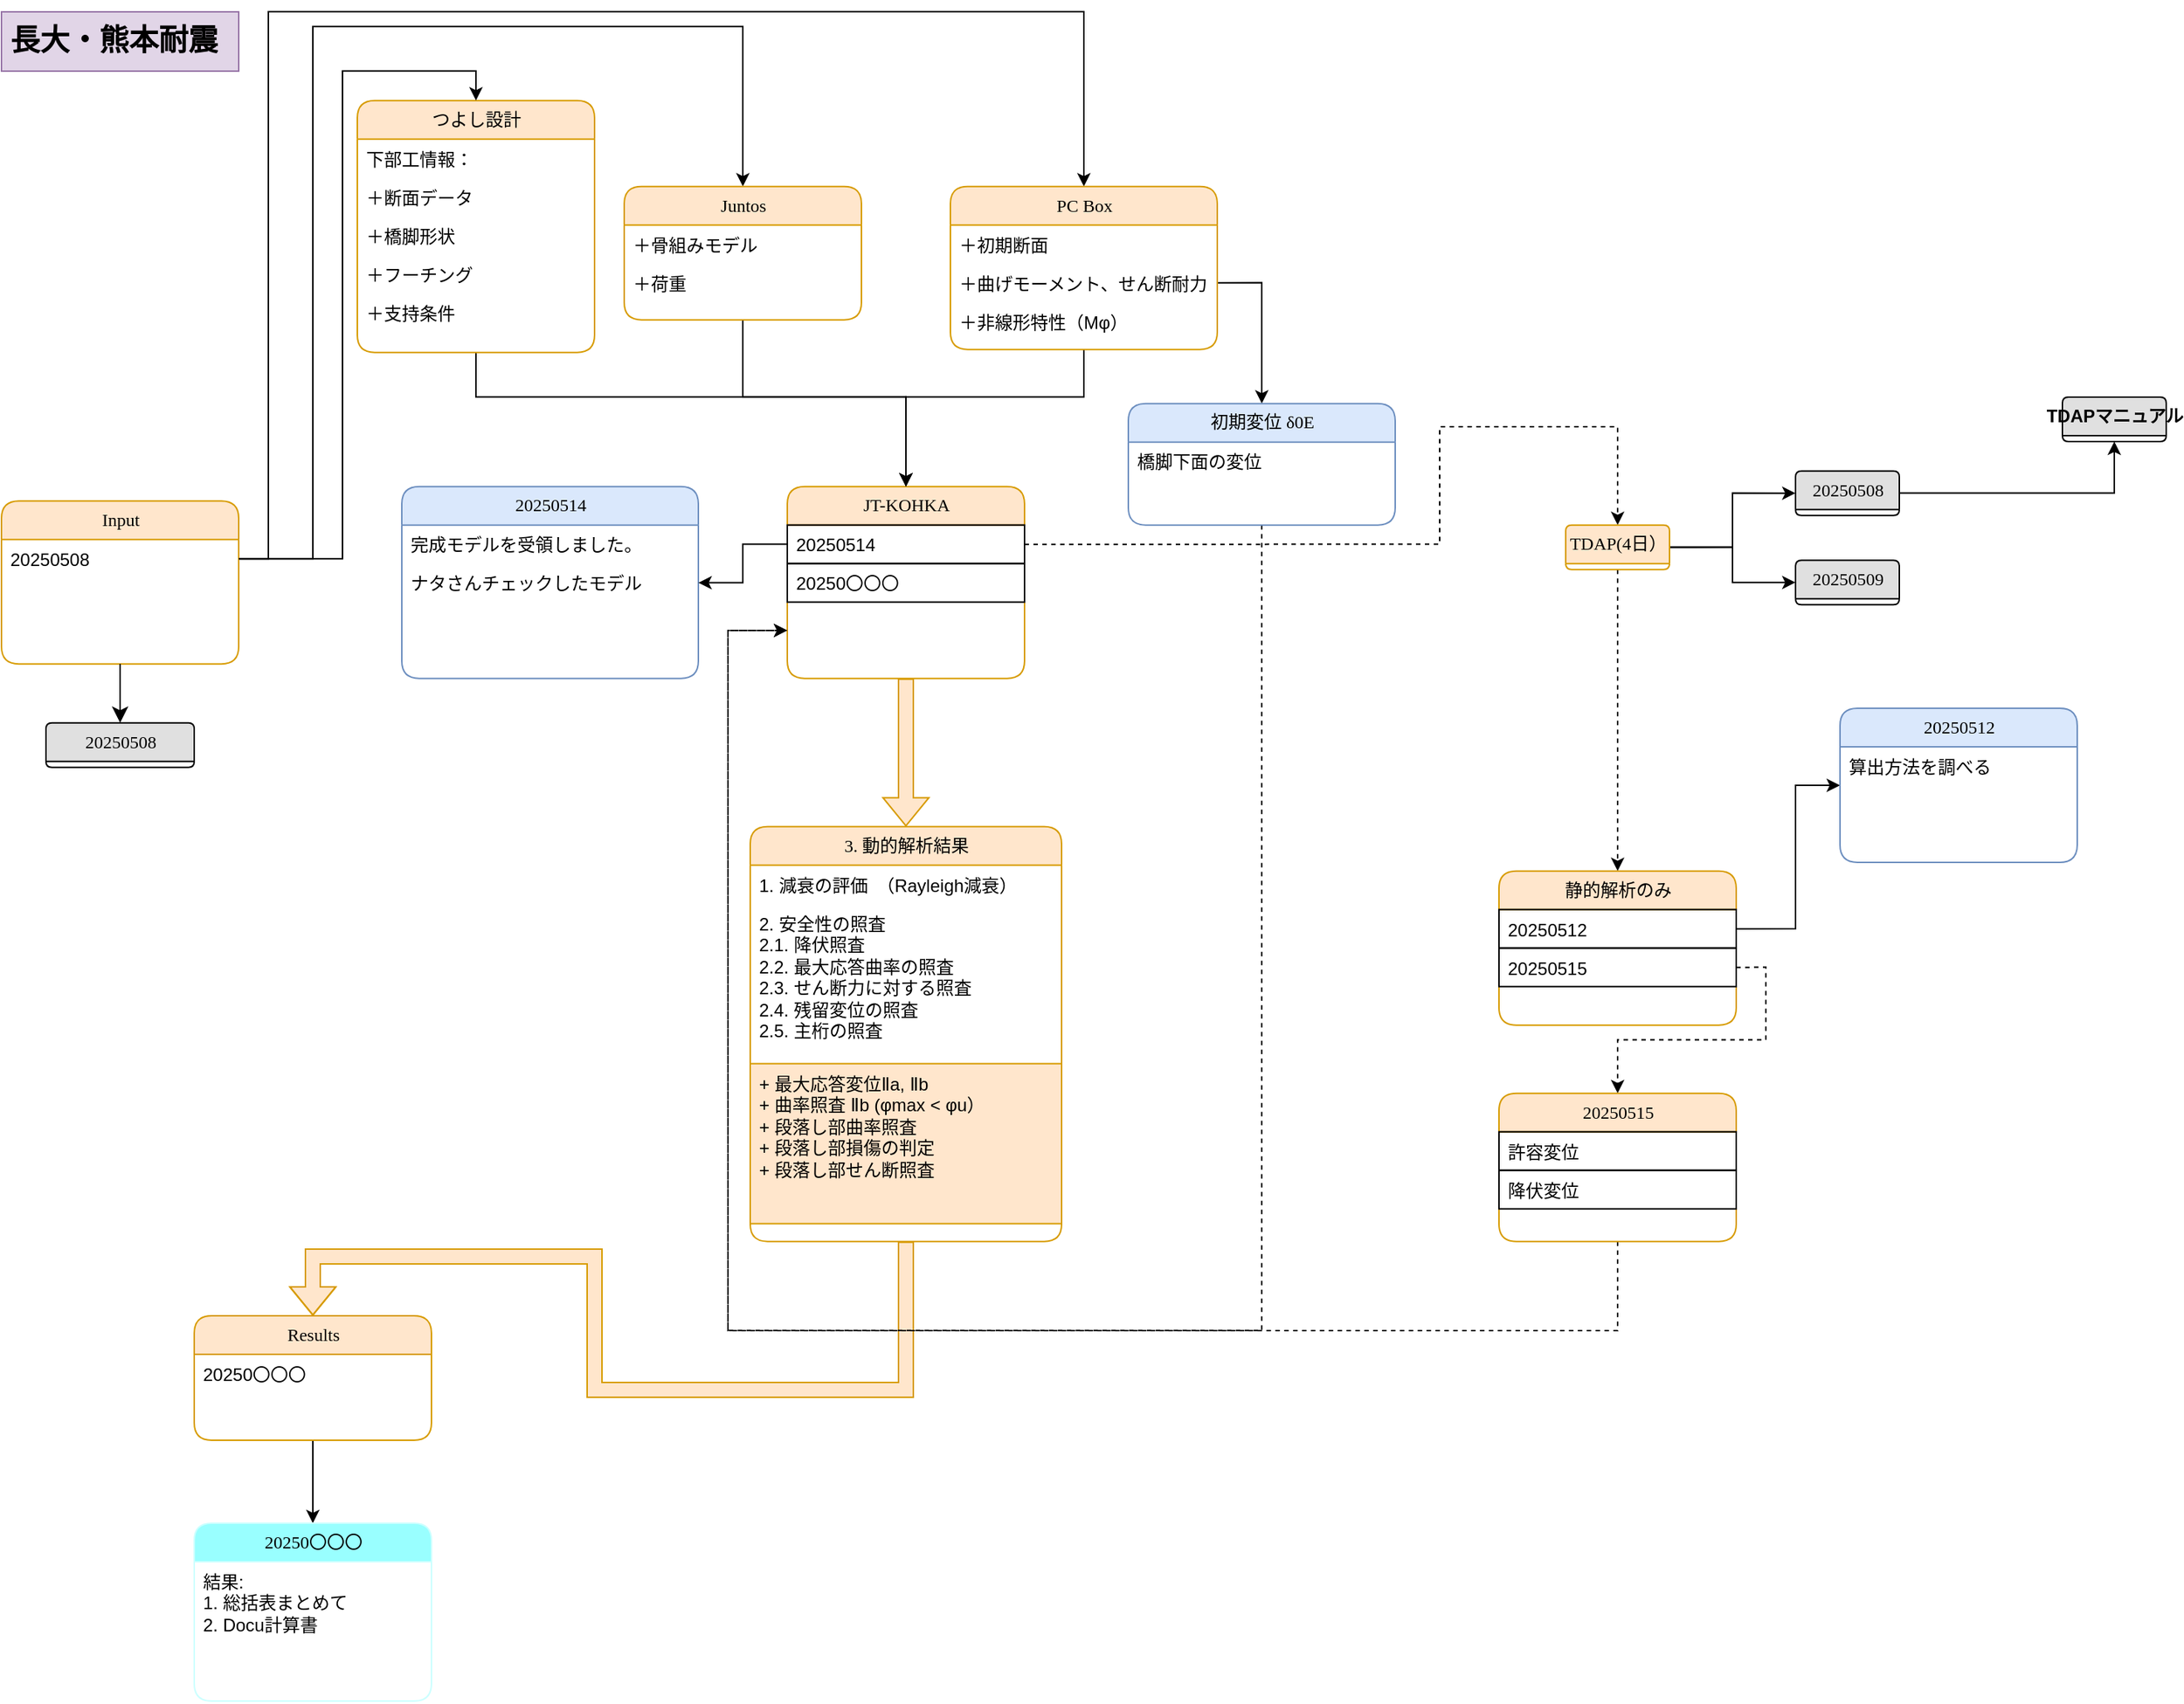 <mxfile version="27.0.5">
  <diagram name="Page-1" id="8378b5f6-a2b2-b727-a746-972ab9d02e00">
    <mxGraphModel dx="2107" dy="846" grid="1" gridSize="10" guides="1" tooltips="1" connect="1" arrows="1" fold="1" page="1" pageScale="1.5" pageWidth="1169" pageHeight="827" background="none" math="0" shadow="0">
      <root>
        <mxCell id="0" />
        <mxCell id="1" parent="0" />
        <mxCell id="7GXzpe08TrqEnxRHHlQo-3" value="" style="edgeStyle=orthogonalEdgeStyle;rounded=0;orthogonalLoop=1;jettySize=auto;html=1;entryX=0.5;entryY=0;entryDx=0;entryDy=0;exitX=1;exitY=0.5;exitDx=0;exitDy=0;" edge="1" parent="1" source="PKwba_ZCbJq4WHA7hHal-280" target="7GXzpe08TrqEnxRHHlQo-1">
          <mxGeometry relative="1" as="geometry">
            <Array as="points">
              <mxPoint x="190" y="378.83" />
              <mxPoint x="190" y="9.83" />
              <mxPoint x="740" y="9.83" />
            </Array>
          </mxGeometry>
        </mxCell>
        <mxCell id="7GXzpe08TrqEnxRHHlQo-11" value="" style="edgeStyle=orthogonalEdgeStyle;rounded=0;orthogonalLoop=1;jettySize=auto;html=1;exitX=1;exitY=0.5;exitDx=0;exitDy=0;" edge="1" parent="1" source="PKwba_ZCbJq4WHA7hHal-280" target="7GXzpe08TrqEnxRHHlQo-9">
          <mxGeometry relative="1" as="geometry">
            <Array as="points">
              <mxPoint x="220" y="378.83" />
              <mxPoint x="220" y="19.83" />
              <mxPoint x="510" y="19.83" />
            </Array>
          </mxGeometry>
        </mxCell>
        <mxCell id="PKwba_ZCbJq4WHA7hHal-279" value="Input" style="swimlane;html=1;fontStyle=0;childLayout=stackLayout;horizontal=1;startSize=26;fillColor=#ffe6cc;horizontalStack=0;resizeParent=1;resizeLast=0;collapsible=1;marginBottom=0;swimlaneFillColor=#ffffff;align=center;rounded=1;shadow=0;comic=0;labelBackgroundColor=none;strokeWidth=1;fontFamily=Verdana;fontSize=12;strokeColor=#d79b00;" parent="1" vertex="1">
          <mxGeometry x="10" y="340.08" width="160" height="110" as="geometry" />
        </mxCell>
        <mxCell id="PKwba_ZCbJq4WHA7hHal-280" value="20250508" style="text;html=1;strokeColor=none;fillColor=none;spacingLeft=4;spacingRight=4;whiteSpace=wrap;overflow=hidden;rotatable=0;points=[[0,0.5],[1,0.5]];portConstraint=eastwest;" parent="PKwba_ZCbJq4WHA7hHal-279" vertex="1">
          <mxGeometry y="26" width="160" height="26" as="geometry" />
        </mxCell>
        <mxCell id="PKwba_ZCbJq4WHA7hHal-288" value="20250508" style="swimlane;html=1;fontStyle=0;childLayout=stackLayout;horizontal=1;startSize=26;fillColor=#e0e0e0;horizontalStack=0;resizeParent=1;resizeLast=0;collapsible=1;marginBottom=0;swimlaneFillColor=#ffffff;align=center;rounded=1;shadow=0;comic=0;labelBackgroundColor=none;strokeWidth=1;fontFamily=Verdana;fontSize=12" parent="1" vertex="1" collapsed="1">
          <mxGeometry x="40" y="489.83" width="100" height="30" as="geometry">
            <mxRectangle x="10" y="212" width="160" height="164" as="alternateBounds" />
          </mxGeometry>
        </mxCell>
        <mxCell id="PKwba_ZCbJq4WHA7hHal-289" value="既設橋耐震性能の照査" style="text;html=1;spacingLeft=4;spacingRight=4;whiteSpace=wrap;overflow=hidden;rotatable=0;points=[[0,0.5],[1,0.5]];portConstraint=eastwest;fillColor=default;strokeColor=default;" parent="PKwba_ZCbJq4WHA7hHal-288" vertex="1">
          <mxGeometry y="26" width="160" height="74" as="geometry" />
        </mxCell>
        <mxCell id="PKwba_ZCbJq4WHA7hHal-328" value="Thông số:&lt;div&gt;+ Mặt cắt ngang&lt;/div&gt;&lt;div&gt;+ Cáp DUL dọc và ngang&lt;/div&gt;" style="text;html=1;strokeColor=none;fillColor=none;spacingLeft=4;spacingRight=4;whiteSpace=wrap;overflow=hidden;rotatable=0;points=[[0,0.5],[1,0.5]];portConstraint=eastwest;" parent="PKwba_ZCbJq4WHA7hHal-288" vertex="1">
          <mxGeometry y="100" width="160" height="64" as="geometry" />
        </mxCell>
        <mxCell id="NzCJ9FKKaEFCQdiTwYW6-28" value="" style="edgeStyle=orthogonalEdgeStyle;rounded=0;orthogonalLoop=1;jettySize=auto;html=1;entryX=0.5;entryY=0;entryDx=0;entryDy=0;" parent="1" source="PKwba_ZCbJq4WHA7hHal-297" target="NzCJ9FKKaEFCQdiTwYW6-26" edge="1">
          <mxGeometry relative="1" as="geometry" />
        </mxCell>
        <mxCell id="PKwba_ZCbJq4WHA7hHal-297" value="Results" style="swimlane;html=1;fontStyle=0;childLayout=stackLayout;horizontal=1;startSize=26;fillColor=#ffe6cc;horizontalStack=0;resizeParent=1;resizeLast=0;collapsible=1;marginBottom=0;swimlaneFillColor=#ffffff;align=center;rounded=1;shadow=0;comic=0;labelBackgroundColor=none;strokeWidth=1;fontFamily=Verdana;fontSize=12;strokeColor=#d79b00;" parent="1" vertex="1">
          <mxGeometry x="140" y="890" width="160" height="84" as="geometry" />
        </mxCell>
        <mxCell id="PKwba_ZCbJq4WHA7hHal-298" value="20250〇〇〇" style="text;html=1;strokeColor=none;fillColor=none;spacingLeft=4;spacingRight=4;whiteSpace=wrap;overflow=hidden;rotatable=0;points=[[0,0.5],[1,0.5]];portConstraint=eastwest;" parent="PKwba_ZCbJq4WHA7hHal-297" vertex="1">
          <mxGeometry y="26" width="160" height="26" as="geometry" />
        </mxCell>
        <mxCell id="PKwba_ZCbJq4WHA7hHal-310" style="edgeStyle=orthogonalEdgeStyle;html=1;labelBackgroundColor=none;startFill=0;startSize=8;endFill=1;endSize=8;fontFamily=Verdana;fontSize=12;rounded=0;exitX=0.5;exitY=1;exitDx=0;exitDy=0;" parent="1" source="PKwba_ZCbJq4WHA7hHal-279" target="PKwba_ZCbJq4WHA7hHal-288" edge="1">
          <mxGeometry relative="1" as="geometry" />
        </mxCell>
        <mxCell id="PKwba_ZCbJq4WHA7hHal-312" style="edgeStyle=orthogonalEdgeStyle;html=1;labelBackgroundColor=none;startFill=0;endFill=1;fontFamily=Verdana;fontSize=12;rounded=0;shape=flexArrow;fillColor=#ffe6cc;strokeColor=#d79b00;entryX=0.5;entryY=0;entryDx=0;entryDy=0;exitX=0.5;exitY=1;exitDx=0;exitDy=0;" parent="1" source="gtJMbeYiV31dxzH4l1Sz-7" target="PKwba_ZCbJq4WHA7hHal-297" edge="1">
          <mxGeometry relative="1" as="geometry">
            <Array as="points">
              <mxPoint x="620" y="940" />
              <mxPoint x="410" y="940" />
              <mxPoint x="410" y="850" />
              <mxPoint x="220" y="850" />
            </Array>
            <mxPoint x="1690" y="299.83" as="targetPoint" />
            <mxPoint x="1150" y="1249.83" as="sourcePoint" />
          </mxGeometry>
        </mxCell>
        <mxCell id="PKwba_ZCbJq4WHA7hHal-389" value="" style="edgeStyle=orthogonalEdgeStyle;rounded=0;orthogonalLoop=1;jettySize=auto;html=1;entryX=0.5;entryY=0;entryDx=0;entryDy=0;exitX=1;exitY=0.5;exitDx=0;exitDy=0;dashed=1;" parent="1" source="NJcOnecQ_KUzRi99oX8J-12" target="PKwba_ZCbJq4WHA7hHal-390" edge="1">
          <mxGeometry relative="1" as="geometry">
            <mxPoint x="940" y="579.83" as="targetPoint" />
            <Array as="points">
              <mxPoint x="980" y="369" />
              <mxPoint x="980" y="290" />
              <mxPoint x="1100" y="290" />
            </Array>
            <mxPoint x="700" y="395.33" as="sourcePoint" />
          </mxGeometry>
        </mxCell>
        <mxCell id="PKwba_ZCbJq4WHA7hHal-353" value="JT-KOHKA" style="swimlane;html=1;fontStyle=0;childLayout=stackLayout;horizontal=1;startSize=26;fillColor=#ffe6cc;horizontalStack=0;resizeParent=1;resizeLast=0;collapsible=1;marginBottom=0;swimlaneFillColor=#ffffff;align=center;rounded=1;shadow=0;comic=0;labelBackgroundColor=none;strokeWidth=1;fontFamily=Verdana;fontSize=12;strokeColor=#d79b00;" parent="1" vertex="1">
          <mxGeometry x="540" y="330.33" width="160" height="129.5" as="geometry">
            <mxRectangle x="540" y="330.33" width="70" height="30" as="alternateBounds" />
          </mxGeometry>
        </mxCell>
        <mxCell id="NJcOnecQ_KUzRi99oX8J-12" value="20250514" style="text;html=1;strokeColor=default;fillColor=none;spacingLeft=4;spacingRight=4;whiteSpace=wrap;overflow=hidden;rotatable=0;points=[[0,0.5],[1,0.5]];portConstraint=eastwest;labelBorderColor=none;labelBackgroundColor=none;textShadow=0;" parent="PKwba_ZCbJq4WHA7hHal-353" vertex="1">
          <mxGeometry y="26" width="160" height="26" as="geometry" />
        </mxCell>
        <mxCell id="7GXzpe08TrqEnxRHHlQo-46" value="20250〇〇〇" style="text;html=1;strokeColor=default;fillColor=none;spacingLeft=4;spacingRight=4;whiteSpace=wrap;overflow=hidden;rotatable=0;points=[[0,0.5],[1,0.5]];portConstraint=eastwest;labelBorderColor=none;labelBackgroundColor=none;textShadow=0;" vertex="1" parent="PKwba_ZCbJq4WHA7hHal-353">
          <mxGeometry y="52" width="160" height="26" as="geometry" />
        </mxCell>
        <mxCell id="NzCJ9FKKaEFCQdiTwYW6-13" value="" style="edgeStyle=orthogonalEdgeStyle;rounded=0;orthogonalLoop=1;jettySize=auto;html=1;exitX=1;exitY=0.5;exitDx=0;exitDy=0;entryX=0;entryY=0.5;entryDx=0;entryDy=0;" parent="1" source="gtJMbeYiV31dxzH4l1Sz-1" target="NzCJ9FKKaEFCQdiTwYW6-11" edge="1">
          <mxGeometry relative="1" as="geometry" />
        </mxCell>
        <mxCell id="NJcOnecQ_KUzRi99oX8J-6" value="" style="edgeStyle=orthogonalEdgeStyle;rounded=0;orthogonalLoop=1;jettySize=auto;html=1;dashed=1;flowAnimation=0;" parent="1" source="PKwba_ZCbJq4WHA7hHal-390" target="NJcOnecQ_KUzRi99oX8J-2" edge="1">
          <mxGeometry relative="1" as="geometry" />
        </mxCell>
        <mxCell id="7GXzpe08TrqEnxRHHlQo-40" value="" style="edgeStyle=orthogonalEdgeStyle;rounded=0;orthogonalLoop=1;jettySize=auto;html=1;" edge="1" parent="1" source="PKwba_ZCbJq4WHA7hHal-390" target="gtJMbeYiV31dxzH4l1Sz-18">
          <mxGeometry relative="1" as="geometry" />
        </mxCell>
        <mxCell id="PKwba_ZCbJq4WHA7hHal-390" value="TDAP(4日）" style="swimlane;html=1;fontStyle=0;childLayout=stackLayout;horizontal=1;startSize=26;fillColor=#ffe6cc;horizontalStack=0;resizeParent=1;resizeLast=0;collapsible=1;marginBottom=0;swimlaneFillColor=#ffffff;align=center;rounded=1;shadow=0;comic=0;labelBackgroundColor=none;strokeWidth=1;fontFamily=Verdana;fontSize=12;strokeColor=#d79b00;" parent="1" vertex="1" collapsed="1">
          <mxGeometry x="1065" y="356.33" width="70" height="30" as="geometry">
            <mxRectangle x="1020" y="349.83" width="160" height="150" as="alternateBounds" />
          </mxGeometry>
        </mxCell>
        <mxCell id="gtJMbeYiV31dxzH4l1Sz-1" value="20250508" style="text;html=1;strokeColor=default;fillColor=none;spacingLeft=4;spacingRight=4;whiteSpace=wrap;overflow=hidden;rotatable=0;points=[[0,0.5],[1,0.5]];portConstraint=eastwest;" parent="PKwba_ZCbJq4WHA7hHal-390" vertex="1">
          <mxGeometry y="26" width="160" height="26" as="geometry" />
        </mxCell>
        <mxCell id="NJcOnecQ_KUzRi99oX8J-1" value="20250509" style="text;html=1;strokeColor=default;fillColor=none;spacingLeft=4;spacingRight=4;whiteSpace=wrap;overflow=hidden;rotatable=0;points=[[0,0.5],[1,0.5]];portConstraint=eastwest;" parent="PKwba_ZCbJq4WHA7hHal-390" vertex="1">
          <mxGeometry y="52" width="160" height="26" as="geometry" />
        </mxCell>
        <mxCell id="7GXzpe08TrqEnxRHHlQo-33" value="20250512" style="text;html=1;strokeColor=default;fillColor=none;spacingLeft=4;spacingRight=4;whiteSpace=wrap;overflow=hidden;rotatable=0;points=[[0,0.5],[1,0.5]];portConstraint=eastwest;" vertex="1" parent="PKwba_ZCbJq4WHA7hHal-390">
          <mxGeometry y="78" width="160" height="26" as="geometry" />
        </mxCell>
        <mxCell id="PKwba_ZCbJq4WHA7hHal-391" value="20250515" style="text;html=1;strokeColor=default;fillColor=none;spacingLeft=4;spacingRight=4;whiteSpace=wrap;overflow=hidden;rotatable=0;points=[[0,0.5],[1,0.5]];portConstraint=eastwest;" parent="PKwba_ZCbJq4WHA7hHal-390" vertex="1">
          <mxGeometry y="104" width="160" height="26" as="geometry" />
        </mxCell>
        <mxCell id="gtJMbeYiV31dxzH4l1Sz-14" value="" style="edgeStyle=orthogonalEdgeStyle;rounded=0;orthogonalLoop=1;jettySize=auto;html=1;shape=flexArrow;fillColor=#ffe6cc;strokeColor=#d79b00;exitX=0.5;exitY=1;exitDx=0;exitDy=0;" parent="1" source="PKwba_ZCbJq4WHA7hHal-353" target="gtJMbeYiV31dxzH4l1Sz-7" edge="1">
          <mxGeometry relative="1" as="geometry">
            <mxPoint x="620" y="859.83" as="sourcePoint" />
          </mxGeometry>
        </mxCell>
        <mxCell id="a8TJAOsNtDyzsTmG-Was-4" value="" style="edgeStyle=orthogonalEdgeStyle;rounded=0;orthogonalLoop=1;jettySize=auto;html=1;" parent="1" source="NzCJ9FKKaEFCQdiTwYW6-10" target="a8TJAOsNtDyzsTmG-Was-2" edge="1">
          <mxGeometry relative="1" as="geometry" />
        </mxCell>
        <mxCell id="NzCJ9FKKaEFCQdiTwYW6-10" value="20250508" style="swimlane;html=1;fontStyle=0;childLayout=stackLayout;horizontal=1;startSize=26;fillColor=#e0e0e0;horizontalStack=0;resizeParent=1;resizeLast=0;collapsible=1;marginBottom=0;swimlaneFillColor=#ffffff;align=center;rounded=1;shadow=0;comic=0;labelBackgroundColor=none;strokeWidth=1;fontFamily=Verdana;fontSize=12" parent="1" vertex="1" collapsed="1">
          <mxGeometry x="1220" y="319.83" width="70" height="30" as="geometry">
            <mxRectangle x="1270" y="-22" width="160" height="80" as="alternateBounds" />
          </mxGeometry>
        </mxCell>
        <mxCell id="NzCJ9FKKaEFCQdiTwYW6-11" value="TDAPマニュアル" style="text;html=1;strokeColor=none;fillColor=none;spacingLeft=4;spacingRight=4;whiteSpace=wrap;overflow=hidden;rotatable=0;points=[[0,0.5],[1,0.5]];portConstraint=eastwest;" parent="NzCJ9FKKaEFCQdiTwYW6-10" vertex="1">
          <mxGeometry y="26" width="160" height="26" as="geometry" />
        </mxCell>
        <mxCell id="NzCJ9FKKaEFCQdiTwYW6-26" value="20250〇〇〇" style="swimlane;html=1;fontStyle=0;childLayout=stackLayout;horizontal=1;startSize=26;fillColor=#99FFFF;horizontalStack=0;resizeParent=1;resizeLast=0;collapsible=1;marginBottom=0;swimlaneFillColor=#ffffff;align=center;rounded=1;shadow=0;comic=0;labelBackgroundColor=none;strokeWidth=1;fontFamily=Verdana;fontSize=12;strokeColor=#CCFFFF;" parent="1" vertex="1">
          <mxGeometry x="140" y="1030" width="160" height="120" as="geometry">
            <mxRectangle x="2230" y="80" width="100" height="30" as="alternateBounds" />
          </mxGeometry>
        </mxCell>
        <mxCell id="NzCJ9FKKaEFCQdiTwYW6-27" value="結果:&lt;div&gt;1. 総括表まとめて&lt;/div&gt;&lt;div&gt;2. Docu計算書&lt;/div&gt;" style="text;html=1;strokeColor=none;fillColor=none;spacingLeft=4;spacingRight=4;whiteSpace=wrap;overflow=hidden;rotatable=0;points=[[0,0.5],[1,0.5]];portConstraint=eastwest;" parent="NzCJ9FKKaEFCQdiTwYW6-26" vertex="1">
          <mxGeometry y="26" width="160" height="74" as="geometry" />
        </mxCell>
        <mxCell id="a8TJAOsNtDyzsTmG-Was-2" value="TDAPマニュアル" style="swimlane;html=1;childLayout=stackLayout;horizontal=1;startSize=26;fillColor=#e0e0e0;horizontalStack=0;resizeParent=1;resizeLast=0;collapsible=1;marginBottom=0;swimlaneFillColor=#ffffff;align=center;rounded=1;shadow=0;comic=0;strokeWidth=1;" parent="1" vertex="1" collapsed="1">
          <mxGeometry x="1400" y="270" width="70" height="30" as="geometry">
            <mxRectangle x="1510" y="-22" width="160" height="80" as="alternateBounds" />
          </mxGeometry>
        </mxCell>
        <mxCell id="a8TJAOsNtDyzsTmG-Was-3" value="出力：.lst (.txt)" style="text;html=1;strokeColor=none;fillColor=none;spacingLeft=4;spacingRight=4;whiteSpace=wrap;overflow=hidden;rotatable=0;points=[[0,0.5],[1,0.5]];portConstraint=eastwest;" parent="a8TJAOsNtDyzsTmG-Was-2" vertex="1">
          <mxGeometry y="26" width="160" height="26" as="geometry" />
        </mxCell>
        <mxCell id="gtJMbeYiV31dxzH4l1Sz-7" value="3. 動的解析結果" style="swimlane;html=1;fontStyle=0;childLayout=stackLayout;horizontal=1;startSize=26;fillColor=#ffe6cc;horizontalStack=0;resizeParent=1;resizeLast=0;collapsible=1;marginBottom=0;swimlaneFillColor=#ffffff;align=center;rounded=1;shadow=0;comic=0;labelBackgroundColor=none;strokeWidth=1;fontFamily=Verdana;fontSize=12;strokeColor=#d79b00;" parent="1" vertex="1">
          <mxGeometry x="515" y="559.83" width="210" height="280" as="geometry">
            <mxRectangle x="420" y="20" width="70" height="30" as="alternateBounds" />
          </mxGeometry>
        </mxCell>
        <mxCell id="gtJMbeYiV31dxzH4l1Sz-8" value="1. 減衰の評価　（Rayleigh減衰）" style="text;html=1;strokeColor=none;fillColor=none;spacingLeft=4;spacingRight=4;whiteSpace=wrap;overflow=hidden;rotatable=0;points=[[0,0.5],[1,0.5]];portConstraint=eastwest;" parent="gtJMbeYiV31dxzH4l1Sz-7" vertex="1">
          <mxGeometry y="26" width="210" height="26" as="geometry" />
        </mxCell>
        <mxCell id="gtJMbeYiV31dxzH4l1Sz-9" value="2. 安全性の照査&lt;div&gt;2.1. 降伏照査&lt;/div&gt;&lt;div&gt;2.2. 最大応答曲率の照査&lt;/div&gt;&lt;div&gt;2.3. せん断力に対する照査&lt;/div&gt;&lt;div&gt;2.4. 残留変位の照査&lt;/div&gt;&lt;div&gt;2.5.&amp;nbsp;&lt;span style=&quot;background-color: transparent; color: light-dark(rgb(0, 0, 0), rgb(255, 255, 255));&quot;&gt;主桁の照査&lt;/span&gt;&lt;/div&gt;" style="text;html=1;spacingLeft=4;spacingRight=4;whiteSpace=wrap;overflow=hidden;rotatable=0;points=[[0,0.5],[1,0.5]];portConstraint=eastwest;" parent="gtJMbeYiV31dxzH4l1Sz-7" vertex="1">
          <mxGeometry y="52" width="210" height="108" as="geometry" />
        </mxCell>
        <mxCell id="gtJMbeYiV31dxzH4l1Sz-15" value="+ 最大応答変位Ⅱa, Ⅱb&lt;div&gt;+ 曲率照査 Ⅱb (φmax &amp;lt; φu）&lt;/div&gt;&lt;div&gt;+ 段落し部曲率照査&lt;/div&gt;&lt;div&gt;+ 段落し部損傷の判定&lt;/div&gt;&lt;div&gt;+ 段落し部せん断照査&lt;/div&gt;" style="text;html=1;strokeColor=#d79b00;fillColor=#ffe6cc;spacingLeft=4;spacingRight=4;whiteSpace=wrap;overflow=hidden;rotatable=0;points=[[0,0.5],[1,0.5]];portConstraint=eastwest;" parent="gtJMbeYiV31dxzH4l1Sz-7" vertex="1">
          <mxGeometry y="160" width="210" height="108" as="geometry" />
        </mxCell>
        <mxCell id="gtJMbeYiV31dxzH4l1Sz-17" value="20250509" style="swimlane;html=1;fontStyle=0;childLayout=stackLayout;horizontal=1;startSize=26;fillColor=#e0e0e0;horizontalStack=0;resizeParent=1;resizeLast=0;collapsible=1;marginBottom=0;swimlaneFillColor=#ffffff;align=center;rounded=1;shadow=0;comic=0;labelBackgroundColor=none;strokeWidth=1;fontFamily=Verdana;fontSize=12" parent="1" vertex="1" collapsed="1">
          <mxGeometry x="1220" y="380.08" width="70" height="30" as="geometry">
            <mxRectangle x="1270" y="50.25" width="160" height="80" as="alternateBounds" />
          </mxGeometry>
        </mxCell>
        <mxCell id="gtJMbeYiV31dxzH4l1Sz-18" value="節点修正" style="text;html=1;strokeColor=none;fillColor=none;spacingLeft=4;spacingRight=4;whiteSpace=wrap;overflow=hidden;rotatable=0;points=[[0,0.5],[1,0.5]];portConstraint=eastwest;" parent="gtJMbeYiV31dxzH4l1Sz-17" vertex="1">
          <mxGeometry y="26" width="160" height="26" as="geometry" />
        </mxCell>
        <mxCell id="NJcOnecQ_KUzRi99oX8J-11" value="" style="edgeStyle=orthogonalEdgeStyle;rounded=0;orthogonalLoop=1;jettySize=auto;html=1;exitX=1;exitY=0.5;exitDx=0;exitDy=0;" parent="1" source="NJcOnecQ_KUzRi99oX8J-3" target="NJcOnecQ_KUzRi99oX8J-7" edge="1">
          <mxGeometry relative="1" as="geometry">
            <Array as="points">
              <mxPoint x="1220" y="629" />
              <mxPoint x="1220" y="532" />
            </Array>
          </mxGeometry>
        </mxCell>
        <mxCell id="NJcOnecQ_KUzRi99oX8J-22" value="" style="edgeStyle=orthogonalEdgeStyle;rounded=0;orthogonalLoop=1;jettySize=auto;html=1;entryX=0;entryY=0.75;entryDx=0;entryDy=0;exitX=0.5;exitY=1;exitDx=0;exitDy=0;dashed=1;" parent="1" source="NJcOnecQ_KUzRi99oX8J-23" target="PKwba_ZCbJq4WHA7hHal-353" edge="1">
          <mxGeometry relative="1" as="geometry">
            <mxPoint x="1120" y="959.83" as="sourcePoint" />
            <mxPoint x="1150" y="773.83" as="targetPoint" />
            <Array as="points">
              <mxPoint x="1100" y="900" />
              <mxPoint x="500" y="900" />
              <mxPoint x="500" y="428" />
            </Array>
          </mxGeometry>
        </mxCell>
        <mxCell id="NJcOnecQ_KUzRi99oX8J-27" value="" style="edgeStyle=orthogonalEdgeStyle;rounded=0;orthogonalLoop=1;jettySize=auto;html=1;dashed=1;exitX=1;exitY=0.5;exitDx=0;exitDy=0;" parent="1" source="NJcOnecQ_KUzRi99oX8J-4" target="NJcOnecQ_KUzRi99oX8J-23" edge="1">
          <mxGeometry relative="1" as="geometry" />
        </mxCell>
        <mxCell id="NJcOnecQ_KUzRi99oX8J-2" value="静的解析のみ" style="swimlane;html=1;fontStyle=0;childLayout=stackLayout;horizontal=1;startSize=26;fillColor=#ffe6cc;horizontalStack=0;resizeParent=1;resizeLast=0;collapsible=1;marginBottom=0;swimlaneFillColor=#ffffff;align=center;rounded=1;shadow=0;comic=0;labelBackgroundColor=none;strokeWidth=1;fontFamily=Verdana;fontSize=12;strokeColor=#d79b00;" parent="1" vertex="1">
          <mxGeometry x="1020" y="589.83" width="160" height="104" as="geometry">
            <mxRectangle x="1070" y="260" width="70" height="30" as="alternateBounds" />
          </mxGeometry>
        </mxCell>
        <mxCell id="NJcOnecQ_KUzRi99oX8J-3" value="20250512" style="text;html=1;strokeColor=default;fillColor=none;spacingLeft=4;spacingRight=4;whiteSpace=wrap;overflow=hidden;rotatable=0;points=[[0,0.5],[1,0.5]];portConstraint=eastwest;" parent="NJcOnecQ_KUzRi99oX8J-2" vertex="1">
          <mxGeometry y="26" width="160" height="26" as="geometry" />
        </mxCell>
        <mxCell id="NJcOnecQ_KUzRi99oX8J-4" value="20250515" style="text;html=1;strokeColor=default;fillColor=none;spacingLeft=4;spacingRight=4;whiteSpace=wrap;overflow=hidden;rotatable=0;points=[[0,0.5],[1,0.5]];portConstraint=eastwest;" parent="NJcOnecQ_KUzRi99oX8J-2" vertex="1">
          <mxGeometry y="52" width="160" height="26" as="geometry" />
        </mxCell>
        <mxCell id="NJcOnecQ_KUzRi99oX8J-7" value="20250512" style="swimlane;html=1;fontStyle=0;childLayout=stackLayout;horizontal=1;startSize=26;fillColor=#dae8fc;horizontalStack=0;resizeParent=1;resizeLast=0;collapsible=1;marginBottom=0;swimlaneFillColor=#ffffff;align=center;rounded=1;shadow=0;comic=0;labelBackgroundColor=none;strokeWidth=1;fontFamily=Verdana;fontSize=12;strokeColor=#6c8ebf;" parent="1" vertex="1">
          <mxGeometry x="1250" y="480.0" width="160" height="104" as="geometry">
            <mxRectangle x="420" y="20" width="70" height="30" as="alternateBounds" />
          </mxGeometry>
        </mxCell>
        <mxCell id="NJcOnecQ_KUzRi99oX8J-8" value="算出方法を調べる" style="text;html=1;strokeColor=none;fillColor=none;spacingLeft=4;spacingRight=4;whiteSpace=wrap;overflow=hidden;rotatable=0;points=[[0,0.5],[1,0.5]];portConstraint=eastwest;" parent="NJcOnecQ_KUzRi99oX8J-7" vertex="1">
          <mxGeometry y="26" width="160" height="26" as="geometry" />
        </mxCell>
        <mxCell id="NJcOnecQ_KUzRi99oX8J-13" value="20250514" style="swimlane;html=1;fontStyle=0;childLayout=stackLayout;horizontal=1;startSize=26;horizontalStack=0;resizeParent=1;resizeLast=0;collapsible=1;marginBottom=0;swimlaneFillColor=#ffffff;align=center;rounded=1;shadow=0;comic=0;labelBackgroundColor=none;strokeWidth=1;fontFamily=Verdana;fontSize=12;fillColor=#dae8fc;strokeColor=#6c8ebf;" parent="1" vertex="1">
          <mxGeometry x="280" y="330.33" width="200" height="129.5" as="geometry">
            <mxRectangle x="420" y="20" width="70" height="30" as="alternateBounds" />
          </mxGeometry>
        </mxCell>
        <mxCell id="NJcOnecQ_KUzRi99oX8J-17" value="完成モデルを受領しました。" style="text;html=1;strokeColor=none;fillColor=none;spacingLeft=4;spacingRight=4;whiteSpace=wrap;overflow=hidden;rotatable=0;points=[[0,0.5],[1,0.5]];portConstraint=eastwest;" parent="NJcOnecQ_KUzRi99oX8J-13" vertex="1">
          <mxGeometry y="26" width="200" height="26" as="geometry" />
        </mxCell>
        <mxCell id="NJcOnecQ_KUzRi99oX8J-14" value="ナタさんチェックしたモデル" style="text;html=1;strokeColor=none;fillColor=none;spacingLeft=4;spacingRight=4;whiteSpace=wrap;overflow=hidden;rotatable=0;points=[[0,0.5],[1,0.5]];portConstraint=eastwest;sketch=1;curveFitting=1;jiggle=2;" parent="NJcOnecQ_KUzRi99oX8J-13" vertex="1">
          <mxGeometry y="52" width="200" height="26" as="geometry" />
        </mxCell>
        <mxCell id="NJcOnecQ_KUzRi99oX8J-23" value="20250515" style="swimlane;html=1;fontStyle=0;childLayout=stackLayout;horizontal=1;startSize=26;fillColor=#ffe6cc;horizontalStack=0;resizeParent=1;resizeLast=0;collapsible=1;marginBottom=0;swimlaneFillColor=#ffffff;align=center;rounded=1;shadow=0;comic=0;labelBackgroundColor=none;strokeWidth=1;fontFamily=Verdana;fontSize=12;strokeColor=#d79b00;" parent="1" vertex="1">
          <mxGeometry x="1020" y="739.83" width="160" height="100" as="geometry">
            <mxRectangle x="420" y="20" width="70" height="30" as="alternateBounds" />
          </mxGeometry>
        </mxCell>
        <mxCell id="NJcOnecQ_KUzRi99oX8J-24" value="許容変位" style="text;html=1;strokeColor=default;fillColor=none;spacingLeft=4;spacingRight=4;whiteSpace=wrap;overflow=hidden;rotatable=0;points=[[0,0.5],[1,0.5]];portConstraint=eastwest;" parent="NJcOnecQ_KUzRi99oX8J-23" vertex="1">
          <mxGeometry y="26" width="160" height="26" as="geometry" />
        </mxCell>
        <mxCell id="NJcOnecQ_KUzRi99oX8J-25" value="降伏変位" style="text;html=1;strokeColor=default;fillColor=none;spacingLeft=4;spacingRight=4;whiteSpace=wrap;overflow=hidden;rotatable=0;points=[[0,0.5],[1,0.5]];portConstraint=eastwest;" parent="NJcOnecQ_KUzRi99oX8J-23" vertex="1">
          <mxGeometry y="52" width="160" height="26" as="geometry" />
        </mxCell>
        <mxCell id="7GXzpe08TrqEnxRHHlQo-6" value="" style="edgeStyle=orthogonalEdgeStyle;rounded=0;orthogonalLoop=1;jettySize=auto;html=1;entryX=0.5;entryY=0;entryDx=0;entryDy=0;" edge="1" parent="1" source="7GXzpe08TrqEnxRHHlQo-1" target="PKwba_ZCbJq4WHA7hHal-353">
          <mxGeometry relative="1" as="geometry">
            <mxPoint x="620" y="289.83" as="targetPoint" />
            <Array as="points">
              <mxPoint x="740" y="269.83" />
              <mxPoint x="620" y="269.83" />
            </Array>
          </mxGeometry>
        </mxCell>
        <mxCell id="7GXzpe08TrqEnxRHHlQo-32" value="" style="edgeStyle=orthogonalEdgeStyle;rounded=0;orthogonalLoop=1;jettySize=auto;html=1;exitX=1;exitY=0.5;exitDx=0;exitDy=0;" edge="1" parent="1" source="7GXzpe08TrqEnxRHHlQo-8" target="7GXzpe08TrqEnxRHHlQo-28">
          <mxGeometry relative="1" as="geometry" />
        </mxCell>
        <mxCell id="7GXzpe08TrqEnxRHHlQo-1" value="PC Box" style="swimlane;html=1;fontStyle=0;childLayout=stackLayout;horizontal=1;startSize=26;fillColor=#ffe6cc;horizontalStack=0;resizeParent=1;resizeLast=0;collapsible=1;marginBottom=0;swimlaneFillColor=#ffffff;align=center;rounded=1;shadow=0;comic=0;labelBackgroundColor=none;strokeWidth=1;fontFamily=Verdana;fontSize=12;strokeColor=#d79b00;" vertex="1" parent="1">
          <mxGeometry x="650" y="127.83" width="180" height="110" as="geometry" />
        </mxCell>
        <mxCell id="7GXzpe08TrqEnxRHHlQo-7" value="＋初期断面" style="text;html=1;strokeColor=none;fillColor=none;spacingLeft=4;spacingRight=4;whiteSpace=wrap;overflow=hidden;rotatable=0;points=[[0,0.5],[1,0.5]];portConstraint=eastwest;" vertex="1" parent="7GXzpe08TrqEnxRHHlQo-1">
          <mxGeometry y="26" width="180" height="26" as="geometry" />
        </mxCell>
        <mxCell id="7GXzpe08TrqEnxRHHlQo-8" value="＋曲げモーメント、せん断耐力" style="text;html=1;strokeColor=none;fillColor=none;spacingLeft=4;spacingRight=4;whiteSpace=wrap;overflow=hidden;rotatable=0;points=[[0,0.5],[1,0.5]];portConstraint=eastwest;" vertex="1" parent="7GXzpe08TrqEnxRHHlQo-1">
          <mxGeometry y="52" width="180" height="26" as="geometry" />
        </mxCell>
        <mxCell id="7GXzpe08TrqEnxRHHlQo-2" value="＋非線形特性（Mφ）" style="text;html=1;strokeColor=none;fillColor=none;spacingLeft=4;spacingRight=4;whiteSpace=wrap;overflow=hidden;rotatable=0;points=[[0,0.5],[1,0.5]];portConstraint=eastwest;" vertex="1" parent="7GXzpe08TrqEnxRHHlQo-1">
          <mxGeometry y="78" width="180" height="26" as="geometry" />
        </mxCell>
        <mxCell id="7GXzpe08TrqEnxRHHlQo-18" value="" style="edgeStyle=orthogonalEdgeStyle;rounded=0;orthogonalLoop=1;jettySize=auto;html=1;entryX=0.5;entryY=0;entryDx=0;entryDy=0;" edge="1" parent="1" source="7GXzpe08TrqEnxRHHlQo-9" target="PKwba_ZCbJq4WHA7hHal-353">
          <mxGeometry relative="1" as="geometry">
            <mxPoint x="510" y="209.83" as="targetPoint" />
            <Array as="points">
              <mxPoint x="510" y="269.83" />
              <mxPoint x="620" y="269.83" />
            </Array>
          </mxGeometry>
        </mxCell>
        <mxCell id="7GXzpe08TrqEnxRHHlQo-22" value="" style="edgeStyle=orthogonalEdgeStyle;rounded=0;orthogonalLoop=1;jettySize=auto;html=1;entryX=0.5;entryY=0;entryDx=0;entryDy=0;exitX=0.5;exitY=1;exitDx=0;exitDy=0;" edge="1" parent="1" source="7GXzpe08TrqEnxRHHlQo-19" target="PKwba_ZCbJq4WHA7hHal-353">
          <mxGeometry relative="1" as="geometry">
            <Array as="points">
              <mxPoint x="330" y="269.83" />
              <mxPoint x="620" y="269.83" />
            </Array>
          </mxGeometry>
        </mxCell>
        <mxCell id="7GXzpe08TrqEnxRHHlQo-9" value="Juntos" style="swimlane;html=1;fontStyle=0;childLayout=stackLayout;horizontal=1;startSize=26;fillColor=#ffe6cc;horizontalStack=0;resizeParent=1;resizeLast=0;collapsible=1;marginBottom=0;swimlaneFillColor=#ffffff;align=center;rounded=1;shadow=0;comic=0;labelBackgroundColor=none;strokeWidth=1;fontFamily=Verdana;fontSize=12;strokeColor=#d79b00;" vertex="1" parent="1">
          <mxGeometry x="430" y="127.83" width="160" height="90" as="geometry" />
        </mxCell>
        <mxCell id="7GXzpe08TrqEnxRHHlQo-12" value="＋骨組みモデル" style="text;html=1;strokeColor=none;fillColor=none;spacingLeft=4;spacingRight=4;whiteSpace=wrap;overflow=hidden;rotatable=0;points=[[0,0.5],[1,0.5]];portConstraint=eastwest;" vertex="1" parent="7GXzpe08TrqEnxRHHlQo-9">
          <mxGeometry y="26" width="160" height="26" as="geometry" />
        </mxCell>
        <mxCell id="7GXzpe08TrqEnxRHHlQo-13" value="＋荷重" style="text;html=1;strokeColor=none;fillColor=none;spacingLeft=4;spacingRight=4;whiteSpace=wrap;overflow=hidden;rotatable=0;points=[[0,0.5],[1,0.5]];portConstraint=eastwest;" vertex="1" parent="7GXzpe08TrqEnxRHHlQo-9">
          <mxGeometry y="52" width="160" height="26" as="geometry" />
        </mxCell>
        <mxCell id="7GXzpe08TrqEnxRHHlQo-19" value="つよし設計" style="swimlane;html=1;fontStyle=0;childLayout=stackLayout;horizontal=1;startSize=26;fillColor=#ffe6cc;horizontalStack=0;resizeParent=1;resizeLast=0;collapsible=1;marginBottom=0;swimlaneFillColor=#ffffff;align=center;rounded=1;shadow=0;comic=0;labelBackgroundColor=none;strokeWidth=1;fontFamily=Verdana;fontSize=12;strokeColor=#d79b00;" vertex="1" parent="1">
          <mxGeometry x="250" y="69.83" width="160" height="170" as="geometry" />
        </mxCell>
        <mxCell id="7GXzpe08TrqEnxRHHlQo-20" value="下部工情報：" style="text;html=1;strokeColor=none;fillColor=none;spacingLeft=4;spacingRight=4;whiteSpace=wrap;overflow=hidden;rotatable=0;points=[[0,0.5],[1,0.5]];portConstraint=eastwest;" vertex="1" parent="7GXzpe08TrqEnxRHHlQo-19">
          <mxGeometry y="26" width="160" height="26" as="geometry" />
        </mxCell>
        <mxCell id="7GXzpe08TrqEnxRHHlQo-23" value="＋断面データ" style="text;html=1;strokeColor=none;fillColor=none;spacingLeft=4;spacingRight=4;whiteSpace=wrap;overflow=hidden;rotatable=0;points=[[0,0.5],[1,0.5]];portConstraint=eastwest;" vertex="1" parent="7GXzpe08TrqEnxRHHlQo-19">
          <mxGeometry y="52" width="160" height="26" as="geometry" />
        </mxCell>
        <mxCell id="7GXzpe08TrqEnxRHHlQo-24" value="＋橋脚形状" style="text;html=1;strokeColor=none;fillColor=none;spacingLeft=4;spacingRight=4;whiteSpace=wrap;overflow=hidden;rotatable=0;points=[[0,0.5],[1,0.5]];portConstraint=eastwest;" vertex="1" parent="7GXzpe08TrqEnxRHHlQo-19">
          <mxGeometry y="78" width="160" height="26" as="geometry" />
        </mxCell>
        <mxCell id="7GXzpe08TrqEnxRHHlQo-25" value="＋フーチング" style="text;html=1;strokeColor=none;fillColor=none;spacingLeft=4;spacingRight=4;whiteSpace=wrap;overflow=hidden;rotatable=0;points=[[0,0.5],[1,0.5]];portConstraint=eastwest;" vertex="1" parent="7GXzpe08TrqEnxRHHlQo-19">
          <mxGeometry y="104" width="160" height="26" as="geometry" />
        </mxCell>
        <mxCell id="7GXzpe08TrqEnxRHHlQo-21" value="＋&lt;span data-teams=&quot;true&quot;&gt;支持条件&lt;/span&gt;" style="text;html=1;strokeColor=none;fillColor=none;spacingLeft=4;spacingRight=4;whiteSpace=wrap;overflow=hidden;rotatable=0;points=[[0,0.5],[1,0.5]];portConstraint=eastwest;" vertex="1" parent="7GXzpe08TrqEnxRHHlQo-19">
          <mxGeometry y="130" width="160" height="26" as="geometry" />
        </mxCell>
        <mxCell id="7GXzpe08TrqEnxRHHlQo-26" value="" style="edgeStyle=orthogonalEdgeStyle;rounded=0;orthogonalLoop=1;jettySize=auto;html=1;entryX=0.5;entryY=0;entryDx=0;entryDy=0;" edge="1" parent="1" source="PKwba_ZCbJq4WHA7hHal-280" target="7GXzpe08TrqEnxRHHlQo-19">
          <mxGeometry relative="1" as="geometry">
            <Array as="points">
              <mxPoint x="240" y="378.83" />
              <mxPoint x="240" y="49.83" />
              <mxPoint x="330" y="49.83" />
            </Array>
          </mxGeometry>
        </mxCell>
        <mxCell id="7GXzpe08TrqEnxRHHlQo-43" value="" style="edgeStyle=orthogonalEdgeStyle;rounded=0;orthogonalLoop=1;jettySize=auto;html=1;entryX=0;entryY=0.75;entryDx=0;entryDy=0;dashed=1;" edge="1" parent="1" source="7GXzpe08TrqEnxRHHlQo-28" target="PKwba_ZCbJq4WHA7hHal-353">
          <mxGeometry relative="1" as="geometry">
            <mxPoint x="440" y="869.83" as="targetPoint" />
            <Array as="points">
              <mxPoint x="860" y="899.83" />
              <mxPoint x="500" y="899.83" />
              <mxPoint x="500" y="427.83" />
            </Array>
          </mxGeometry>
        </mxCell>
        <mxCell id="7GXzpe08TrqEnxRHHlQo-28" value="初期変位 δ0E" style="swimlane;html=1;fontStyle=0;childLayout=stackLayout;horizontal=1;startSize=26;fillColor=#dae8fc;horizontalStack=0;resizeParent=1;resizeLast=0;collapsible=1;marginBottom=0;swimlaneFillColor=#ffffff;align=center;rounded=1;shadow=0;comic=0;labelBackgroundColor=none;strokeWidth=1;fontFamily=Verdana;fontSize=12;strokeColor=#6c8ebf;" vertex="1" parent="1">
          <mxGeometry x="770" y="274.33" width="180" height="82" as="geometry" />
        </mxCell>
        <mxCell id="7GXzpe08TrqEnxRHHlQo-29" value="橋脚下面の変位" style="text;html=1;strokeColor=none;fillColor=none;spacingLeft=4;spacingRight=4;whiteSpace=wrap;overflow=hidden;rotatable=0;points=[[0,0.5],[1,0.5]];portConstraint=eastwest;" vertex="1" parent="7GXzpe08TrqEnxRHHlQo-28">
          <mxGeometry y="26" width="180" height="26" as="geometry" />
        </mxCell>
        <mxCell id="7GXzpe08TrqEnxRHHlQo-44" value="長大・熊本耐震" style="text;html=1;strokeColor=#9673a6;fillColor=#e1d5e7;spacingLeft=4;spacingRight=4;whiteSpace=wrap;overflow=hidden;rotatable=0;points=[[0,0.5],[1,0.5]];portConstraint=eastwest;labelBorderColor=none;textShadow=0;labelBackgroundColor=none;fontStyle=1;fontSize=20;" vertex="1" parent="1">
          <mxGeometry x="10" y="10" width="160" height="40" as="geometry" />
        </mxCell>
        <mxCell id="7GXzpe08TrqEnxRHHlQo-45" value="" style="edgeStyle=orthogonalEdgeStyle;rounded=0;orthogonalLoop=1;jettySize=auto;html=1;" edge="1" parent="1" source="NJcOnecQ_KUzRi99oX8J-12" target="NJcOnecQ_KUzRi99oX8J-14">
          <mxGeometry relative="1" as="geometry" />
        </mxCell>
      </root>
    </mxGraphModel>
  </diagram>
</mxfile>
